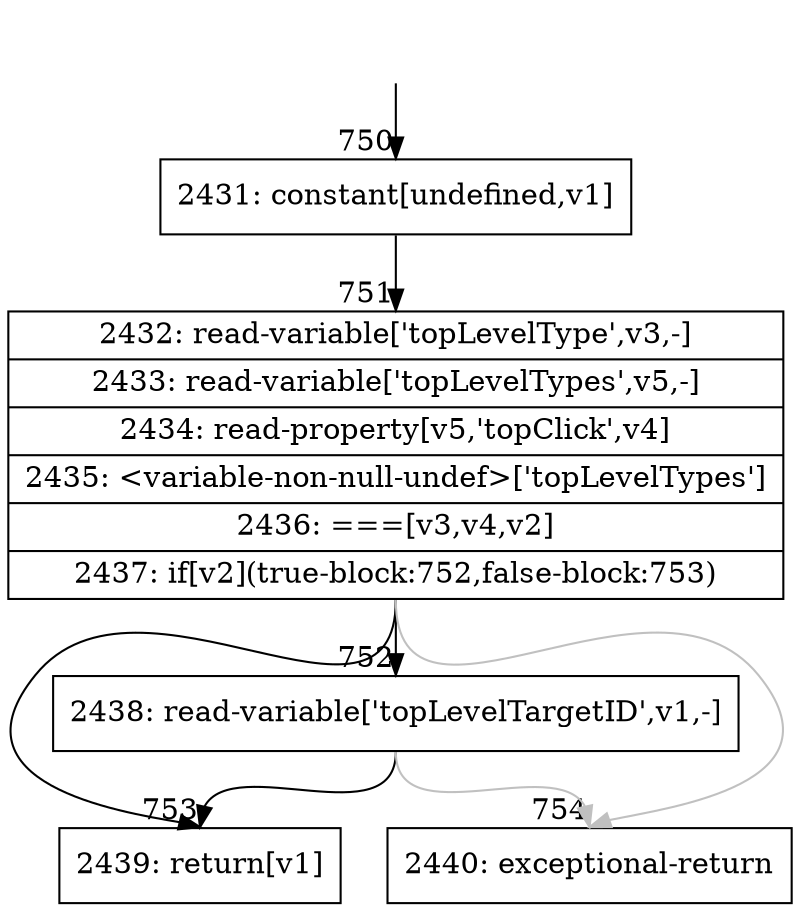 digraph {
rankdir="TD"
BB_entry58[shape=none,label=""];
BB_entry58 -> BB750 [tailport=s, headport=n, headlabel="    750"]
BB750 [shape=record label="{2431: constant[undefined,v1]}" ] 
BB750 -> BB751 [tailport=s, headport=n, headlabel="      751"]
BB751 [shape=record label="{2432: read-variable['topLevelType',v3,-]|2433: read-variable['topLevelTypes',v5,-]|2434: read-property[v5,'topClick',v4]|2435: \<variable-non-null-undef\>['topLevelTypes']|2436: ===[v3,v4,v2]|2437: if[v2](true-block:752,false-block:753)}" ] 
BB751 -> BB752 [tailport=s, headport=n, headlabel="      752"]
BB751 -> BB753 [tailport=s, headport=n, headlabel="      753"]
BB751 -> BB754 [tailport=s, headport=n, color=gray, headlabel="      754"]
BB752 [shape=record label="{2438: read-variable['topLevelTargetID',v1,-]}" ] 
BB752 -> BB753 [tailport=s, headport=n]
BB752 -> BB754 [tailport=s, headport=n, color=gray]
BB753 [shape=record label="{2439: return[v1]}" ] 
BB754 [shape=record label="{2440: exceptional-return}" ] 
//#$~ 1381
}
